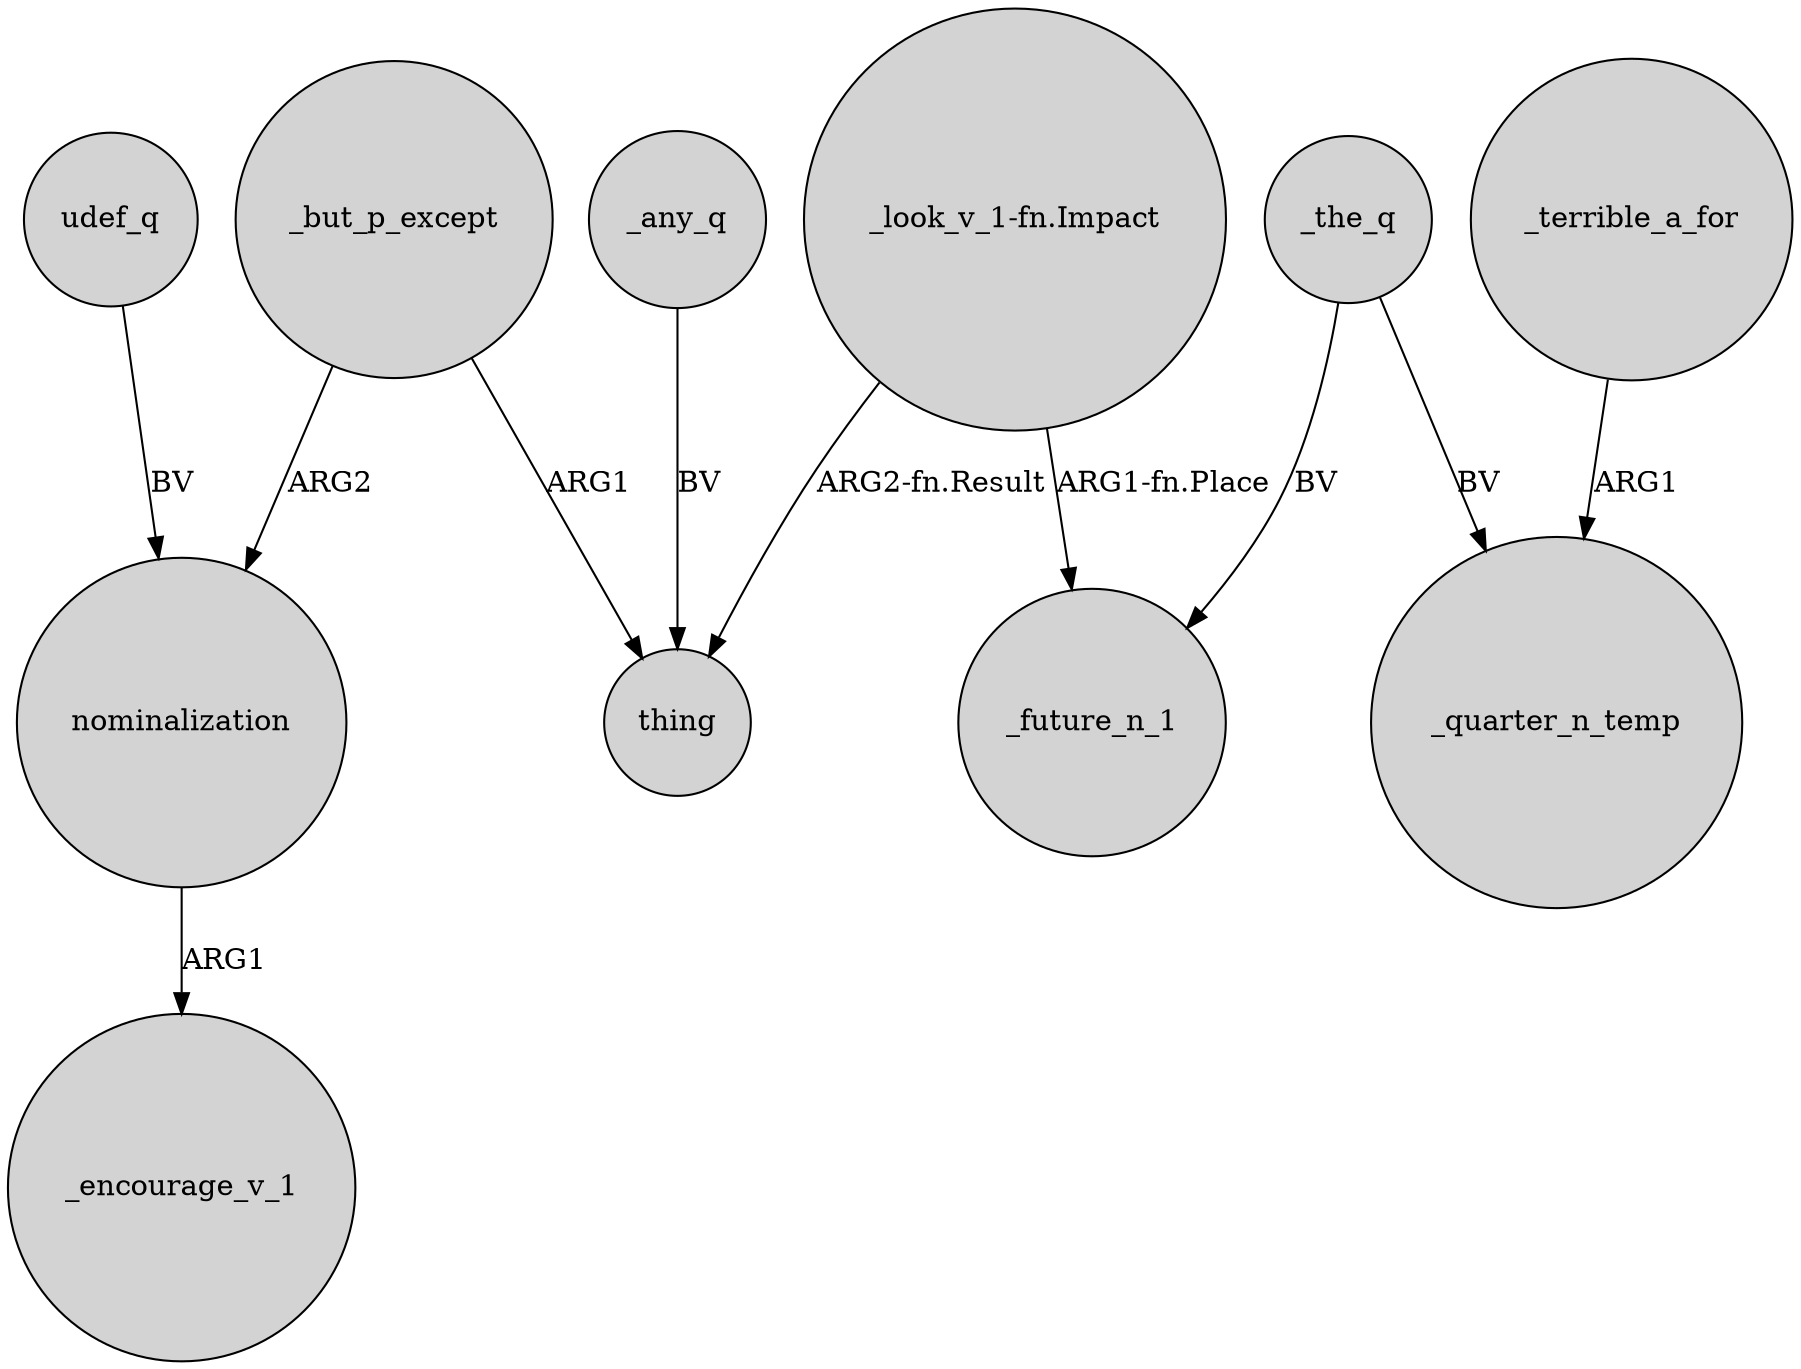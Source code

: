 digraph {
	node [shape=circle style=filled]
	"_look_v_1-fn.Impact" -> thing [label="ARG2-fn.Result"]
	_but_p_except -> nominalization [label=ARG2]
	"_look_v_1-fn.Impact" -> _future_n_1 [label="ARG1-fn.Place"]
	_but_p_except -> thing [label=ARG1]
	_terrible_a_for -> _quarter_n_temp [label=ARG1]
	_the_q -> _future_n_1 [label=BV]
	nominalization -> _encourage_v_1 [label=ARG1]
	_any_q -> thing [label=BV]
	_the_q -> _quarter_n_temp [label=BV]
	udef_q -> nominalization [label=BV]
}
